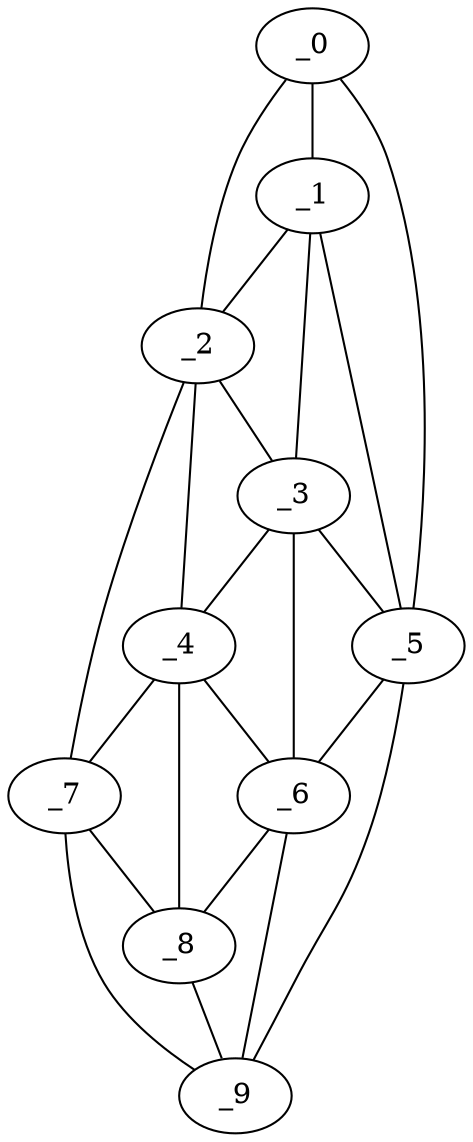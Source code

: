 graph "obj34__35.gxl" {
	_0	 [x=40,
		y=31];
	_1	 [x=45,
		y=39];
	_0 -- _1	 [valence=2];
	_2	 [x=55,
		y=30];
	_0 -- _2	 [valence=1];
	_5	 [x=67,
		y=76];
	_0 -- _5	 [valence=1];
	_1 -- _2	 [valence=2];
	_3	 [x=63,
		y=42];
	_1 -- _3	 [valence=2];
	_1 -- _5	 [valence=2];
	_2 -- _3	 [valence=1];
	_4	 [x=67,
		y=39];
	_2 -- _4	 [valence=2];
	_7	 [x=91,
		y=32];
	_2 -- _7	 [valence=1];
	_3 -- _4	 [valence=2];
	_3 -- _5	 [valence=2];
	_6	 [x=77,
		y=70];
	_3 -- _6	 [valence=2];
	_4 -- _6	 [valence=1];
	_4 -- _7	 [valence=2];
	_8	 [x=94,
		y=54];
	_4 -- _8	 [valence=2];
	_5 -- _6	 [valence=2];
	_9	 [x=124,
		y=66];
	_5 -- _9	 [valence=1];
	_6 -- _8	 [valence=2];
	_6 -- _9	 [valence=2];
	_7 -- _8	 [valence=2];
	_7 -- _9	 [valence=1];
	_8 -- _9	 [valence=2];
}
